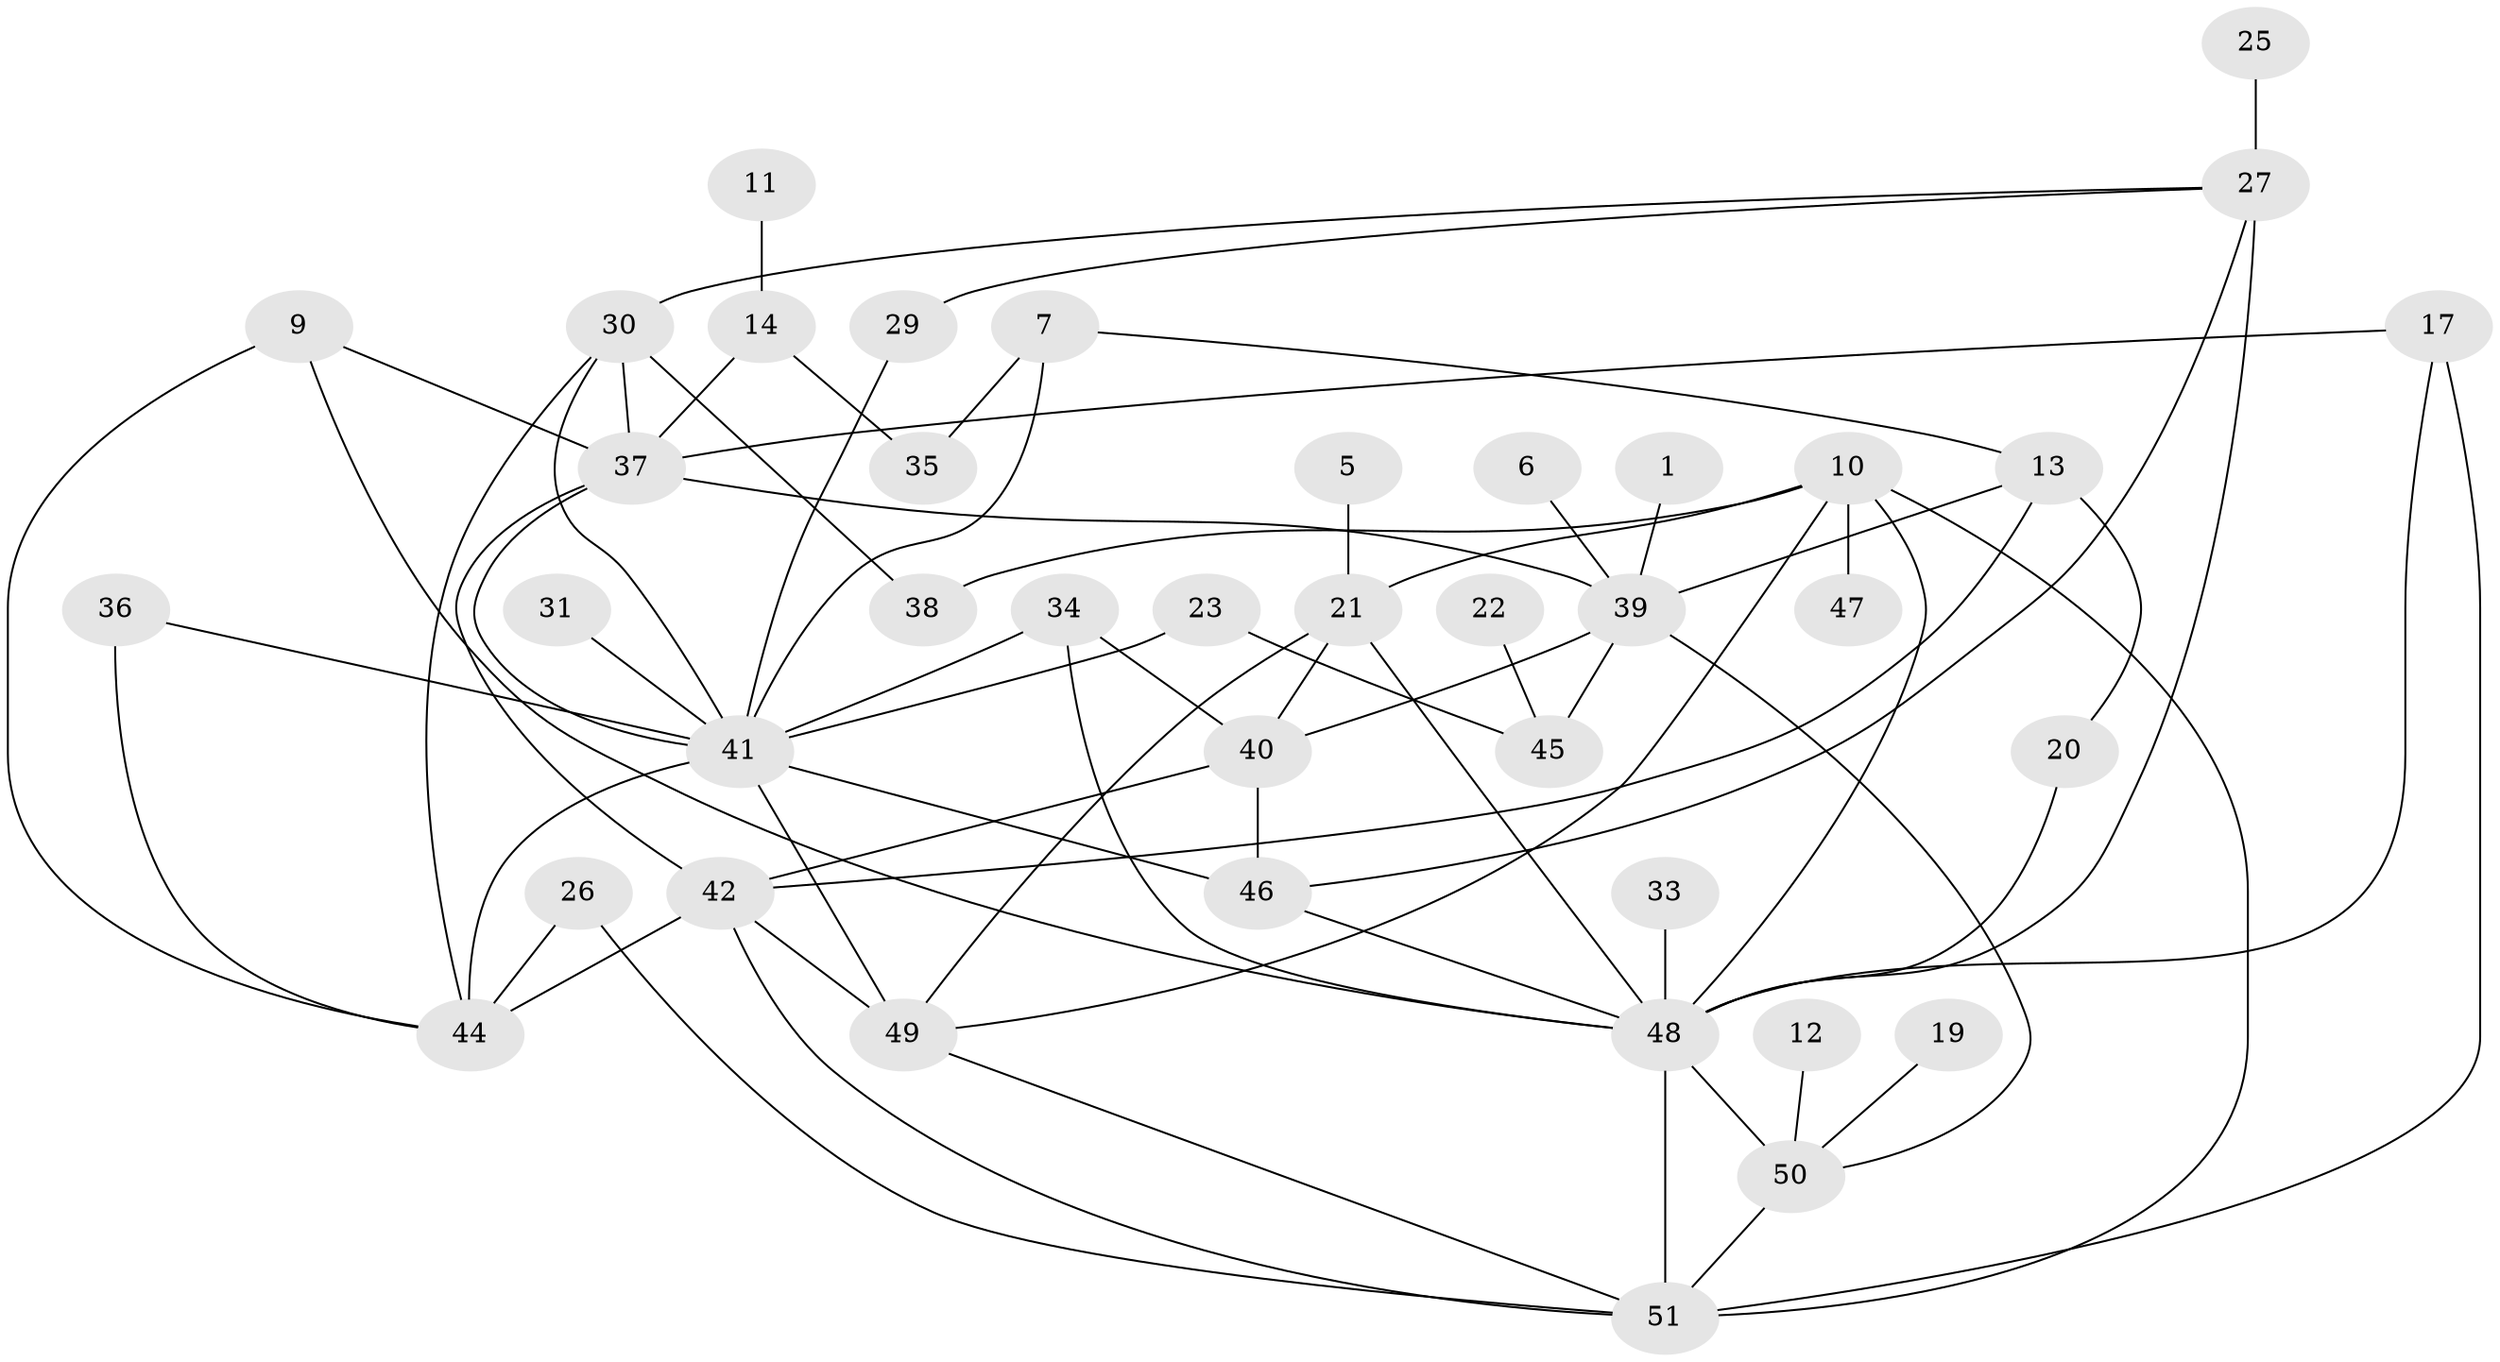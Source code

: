 // original degree distribution, {2: 0.26732673267326734, 4: 0.13861386138613863, 1: 0.18811881188118812, 0: 0.0891089108910891, 5: 0.07920792079207921, 3: 0.19801980198019803, 6: 0.0297029702970297, 7: 0.009900990099009901}
// Generated by graph-tools (version 1.1) at 2025/25/03/09/25 03:25:14]
// undirected, 40 vertices, 71 edges
graph export_dot {
graph [start="1"]
  node [color=gray90,style=filled];
  1;
  5;
  6;
  7;
  9;
  10;
  11;
  12;
  13;
  14;
  17;
  19;
  20;
  21;
  22;
  23;
  25;
  26;
  27;
  29;
  30;
  31;
  33;
  34;
  35;
  36;
  37;
  38;
  39;
  40;
  41;
  42;
  44;
  45;
  46;
  47;
  48;
  49;
  50;
  51;
  1 -- 39 [weight=1.0];
  5 -- 21 [weight=1.0];
  6 -- 39 [weight=1.0];
  7 -- 13 [weight=1.0];
  7 -- 35 [weight=1.0];
  7 -- 41 [weight=1.0];
  9 -- 37 [weight=1.0];
  9 -- 44 [weight=1.0];
  9 -- 48 [weight=1.0];
  10 -- 21 [weight=1.0];
  10 -- 38 [weight=1.0];
  10 -- 47 [weight=1.0];
  10 -- 48 [weight=2.0];
  10 -- 49 [weight=1.0];
  10 -- 51 [weight=1.0];
  11 -- 14 [weight=1.0];
  12 -- 50 [weight=1.0];
  13 -- 20 [weight=1.0];
  13 -- 39 [weight=1.0];
  13 -- 42 [weight=1.0];
  14 -- 35 [weight=1.0];
  14 -- 37 [weight=1.0];
  17 -- 37 [weight=1.0];
  17 -- 48 [weight=1.0];
  17 -- 51 [weight=1.0];
  19 -- 50 [weight=1.0];
  20 -- 48 [weight=1.0];
  21 -- 40 [weight=1.0];
  21 -- 48 [weight=2.0];
  21 -- 49 [weight=1.0];
  22 -- 45 [weight=1.0];
  23 -- 41 [weight=1.0];
  23 -- 45 [weight=1.0];
  25 -- 27 [weight=1.0];
  26 -- 44 [weight=1.0];
  26 -- 51 [weight=1.0];
  27 -- 29 [weight=1.0];
  27 -- 30 [weight=1.0];
  27 -- 46 [weight=2.0];
  27 -- 48 [weight=1.0];
  29 -- 41 [weight=1.0];
  30 -- 37 [weight=1.0];
  30 -- 38 [weight=1.0];
  30 -- 41 [weight=1.0];
  30 -- 44 [weight=1.0];
  31 -- 41 [weight=1.0];
  33 -- 48 [weight=1.0];
  34 -- 40 [weight=1.0];
  34 -- 41 [weight=1.0];
  34 -- 48 [weight=1.0];
  36 -- 41 [weight=1.0];
  36 -- 44 [weight=1.0];
  37 -- 39 [weight=1.0];
  37 -- 41 [weight=1.0];
  37 -- 42 [weight=1.0];
  39 -- 40 [weight=1.0];
  39 -- 45 [weight=1.0];
  39 -- 50 [weight=1.0];
  40 -- 42 [weight=1.0];
  40 -- 46 [weight=1.0];
  41 -- 44 [weight=1.0];
  41 -- 46 [weight=1.0];
  41 -- 49 [weight=1.0];
  42 -- 44 [weight=2.0];
  42 -- 49 [weight=1.0];
  42 -- 51 [weight=1.0];
  46 -- 48 [weight=1.0];
  48 -- 50 [weight=2.0];
  48 -- 51 [weight=1.0];
  49 -- 51 [weight=1.0];
  50 -- 51 [weight=1.0];
}
